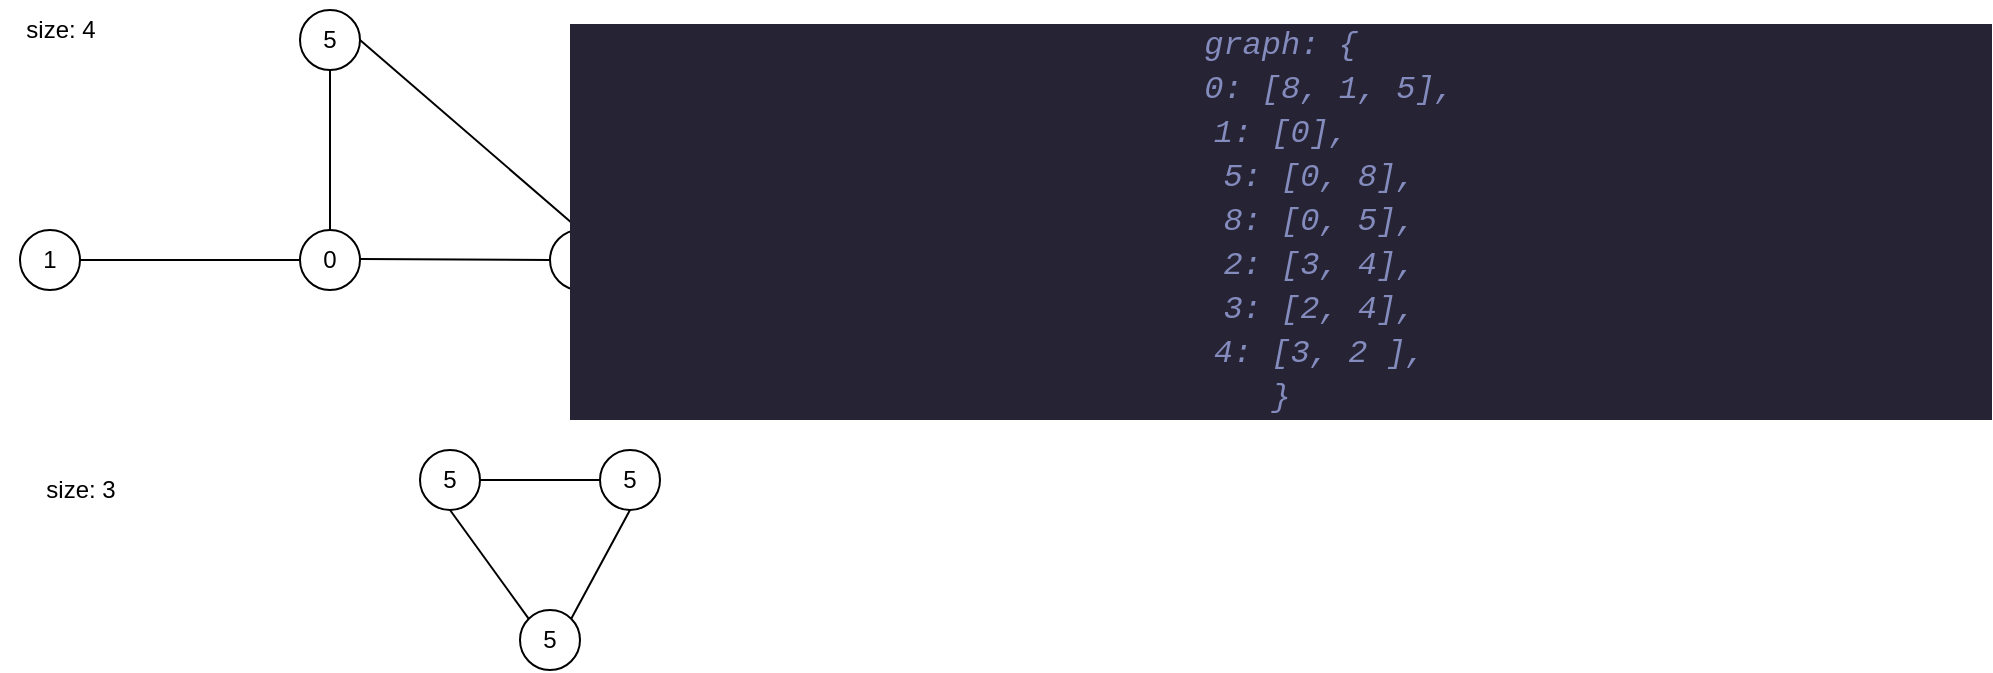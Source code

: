 <mxfile>
    <diagram id="sYN_SlBzkMT2PZJVpBq8" name="Page-1">
        <mxGraphModel dx="1055" dy="602" grid="1" gridSize="10" guides="1" tooltips="1" connect="1" arrows="1" fold="1" page="1" pageScale="1" pageWidth="850" pageHeight="1100" math="0" shadow="0">
            <root>
                <mxCell id="0"/>
                <mxCell id="1" parent="0"/>
                <mxCell id="2" value="5" style="ellipse;whiteSpace=wrap;html=1;aspect=fixed;" vertex="1" parent="1">
                    <mxGeometry x="300" y="20" width="30" height="30" as="geometry"/>
                </mxCell>
                <mxCell id="3" value="5" style="ellipse;whiteSpace=wrap;html=1;aspect=fixed;" vertex="1" parent="1">
                    <mxGeometry x="360" y="240" width="30" height="30" as="geometry"/>
                </mxCell>
                <mxCell id="4" value="0" style="ellipse;whiteSpace=wrap;html=1;aspect=fixed;" vertex="1" parent="1">
                    <mxGeometry x="300" y="130" width="30" height="30" as="geometry"/>
                </mxCell>
                <mxCell id="5" value="1" style="ellipse;whiteSpace=wrap;html=1;aspect=fixed;" vertex="1" parent="1">
                    <mxGeometry x="160" y="130" width="30" height="30" as="geometry"/>
                </mxCell>
                <mxCell id="6" value="8" style="ellipse;whiteSpace=wrap;html=1;aspect=fixed;" vertex="1" parent="1">
                    <mxGeometry x="425" y="130" width="30" height="30" as="geometry"/>
                </mxCell>
                <mxCell id="14" value="" style="endArrow=none;html=1;exitX=0.5;exitY=0;exitDx=0;exitDy=0;entryX=0.5;entryY=1;entryDx=0;entryDy=0;" edge="1" parent="1" source="4" target="2">
                    <mxGeometry width="50" height="50" relative="1" as="geometry">
                        <mxPoint x="270" y="100" as="sourcePoint"/>
                        <mxPoint x="320" y="50" as="targetPoint"/>
                    </mxGeometry>
                </mxCell>
                <mxCell id="15" value="" style="endArrow=none;html=1;exitX=1;exitY=0.5;exitDx=0;exitDy=0;entryX=0;entryY=0.5;entryDx=0;entryDy=0;" edge="1" parent="1" source="5" target="4">
                    <mxGeometry width="50" height="50" relative="1" as="geometry">
                        <mxPoint x="230" y="185" as="sourcePoint"/>
                        <mxPoint x="230" y="105" as="targetPoint"/>
                    </mxGeometry>
                </mxCell>
                <mxCell id="16" value="" style="endArrow=none;html=1;exitX=1;exitY=0.5;exitDx=0;exitDy=0;entryX=0;entryY=0.5;entryDx=0;entryDy=0;" edge="1" parent="1" target="6">
                    <mxGeometry width="50" height="50" relative="1" as="geometry">
                        <mxPoint x="330" y="144.5" as="sourcePoint"/>
                        <mxPoint x="420" y="145" as="targetPoint"/>
                    </mxGeometry>
                </mxCell>
                <mxCell id="17" value="" style="endArrow=none;html=1;exitX=0.5;exitY=0;exitDx=0;exitDy=0;entryX=1;entryY=0.5;entryDx=0;entryDy=0;" edge="1" parent="1" source="6" target="2">
                    <mxGeometry width="50" height="50" relative="1" as="geometry">
                        <mxPoint x="325" y="140" as="sourcePoint"/>
                        <mxPoint x="325" y="60" as="targetPoint"/>
                    </mxGeometry>
                </mxCell>
                <mxCell id="18" value="5" style="ellipse;whiteSpace=wrap;html=1;aspect=fixed;" vertex="1" parent="1">
                    <mxGeometry x="410" y="320" width="30" height="30" as="geometry"/>
                </mxCell>
                <mxCell id="19" value="5" style="ellipse;whiteSpace=wrap;html=1;aspect=fixed;" vertex="1" parent="1">
                    <mxGeometry x="450" y="240" width="30" height="30" as="geometry"/>
                </mxCell>
                <mxCell id="20" value="" style="endArrow=none;html=1;exitX=0.5;exitY=1;exitDx=0;exitDy=0;entryX=1;entryY=0;entryDx=0;entryDy=0;" edge="1" parent="1" source="19" target="18">
                    <mxGeometry width="50" height="50" relative="1" as="geometry">
                        <mxPoint x="510" y="330" as="sourcePoint"/>
                        <mxPoint x="560" y="280" as="targetPoint"/>
                    </mxGeometry>
                </mxCell>
                <mxCell id="21" value="" style="endArrow=none;html=1;entryX=0;entryY=0.5;entryDx=0;entryDy=0;exitX=1;exitY=0.5;exitDx=0;exitDy=0;" edge="1" parent="1" source="3" target="19">
                    <mxGeometry width="50" height="50" relative="1" as="geometry">
                        <mxPoint x="375" y="310" as="sourcePoint"/>
                        <mxPoint x="425" y="260" as="targetPoint"/>
                    </mxGeometry>
                </mxCell>
                <mxCell id="22" value="" style="endArrow=none;html=1;entryX=0.5;entryY=1;entryDx=0;entryDy=0;exitX=0;exitY=0;exitDx=0;exitDy=0;" edge="1" parent="1" source="18" target="3">
                    <mxGeometry width="50" height="50" relative="1" as="geometry">
                        <mxPoint x="510" y="330" as="sourcePoint"/>
                        <mxPoint x="560" y="280" as="targetPoint"/>
                    </mxGeometry>
                </mxCell>
                <mxCell id="23" value="size: 4" style="text;html=1;align=center;verticalAlign=middle;resizable=0;points=[];autosize=1;strokeColor=none;fillColor=none;" vertex="1" parent="1">
                    <mxGeometry x="150" y="15" width="60" height="30" as="geometry"/>
                </mxCell>
                <mxCell id="25" value="size: 3" style="text;html=1;align=center;verticalAlign=middle;resizable=0;points=[];autosize=1;strokeColor=none;fillColor=none;" vertex="1" parent="1">
                    <mxGeometry x="160" y="245" width="60" height="30" as="geometry"/>
                </mxCell>
                <mxCell id="26" value="&lt;div style=&quot;color: rgb(187, 187, 187); background-color: rgb(38, 35, 53); font-family: Consolas, &amp;quot;Courier New&amp;quot;, monospace; font-size: 16px; line-height: 22px;&quot;&gt;&lt;div&gt;&lt;span style=&quot;color: #848bbd;font-style: italic;&quot;&gt;graph: {&lt;/span&gt;&lt;/div&gt;&lt;div&gt;&lt;span style=&quot;color: #848bbd;font-style: italic;&quot;&gt;&amp;nbsp; &amp;nbsp; &amp;nbsp; &amp;nbsp; &amp;nbsp; &amp;nbsp; &amp;nbsp; &amp;nbsp; &amp;nbsp; &amp;nbsp; &amp;nbsp; &amp;nbsp; &amp;nbsp; &amp;nbsp; &amp;nbsp; &amp;nbsp; &amp;nbsp;0: [8, 1, 5], &amp;nbsp; &amp;nbsp; &amp;nbsp; &amp;nbsp; &amp;nbsp; &amp;nbsp; &amp;nbsp; &amp;nbsp; &amp;nbsp; &amp;nbsp; &amp;nbsp; &amp;nbsp; &amp;nbsp; &amp;nbsp;&lt;/span&gt;&lt;/div&gt;&lt;div&gt;&lt;span style=&quot;color: #848bbd;font-style: italic;&quot;&gt;1: [0],&lt;/span&gt;&lt;/div&gt;&lt;div&gt;&lt;span style=&quot;color: #848bbd;font-style: italic;&quot;&gt;&amp;nbsp; &amp;nbsp; 5: [0, 8],&lt;/span&gt;&lt;/div&gt;&lt;div&gt;&lt;span style=&quot;color: #848bbd;font-style: italic;&quot;&gt;&amp;nbsp; &amp;nbsp; 8: [0, 5],&lt;/span&gt;&lt;/div&gt;&lt;div&gt;&lt;span style=&quot;color: #848bbd;font-style: italic;&quot;&gt;&amp;nbsp; &amp;nbsp; 2: [3, 4],&lt;/span&gt;&lt;/div&gt;&lt;div&gt;&lt;span style=&quot;color: #848bbd;font-style: italic;&quot;&gt;&amp;nbsp; &amp;nbsp; 3: [2, 4],&lt;/span&gt;&lt;/div&gt;&lt;div&gt;&lt;span style=&quot;color: #848bbd;font-style: italic;&quot;&gt;&amp;nbsp; &amp;nbsp; 4: [3, 2 ],&lt;/span&gt;&lt;/div&gt;&lt;div&gt;&lt;span style=&quot;color: #848bbd;font-style: italic;&quot;&gt;}&lt;/span&gt;&lt;/div&gt;&lt;/div&gt;" style="text;html=1;align=center;verticalAlign=middle;resizable=0;points=[];autosize=1;strokeColor=none;fillColor=none;" vertex="1" parent="1">
                    <mxGeometry x="470" y="20" width="640" height="210" as="geometry"/>
                </mxCell>
            </root>
        </mxGraphModel>
    </diagram>
</mxfile>